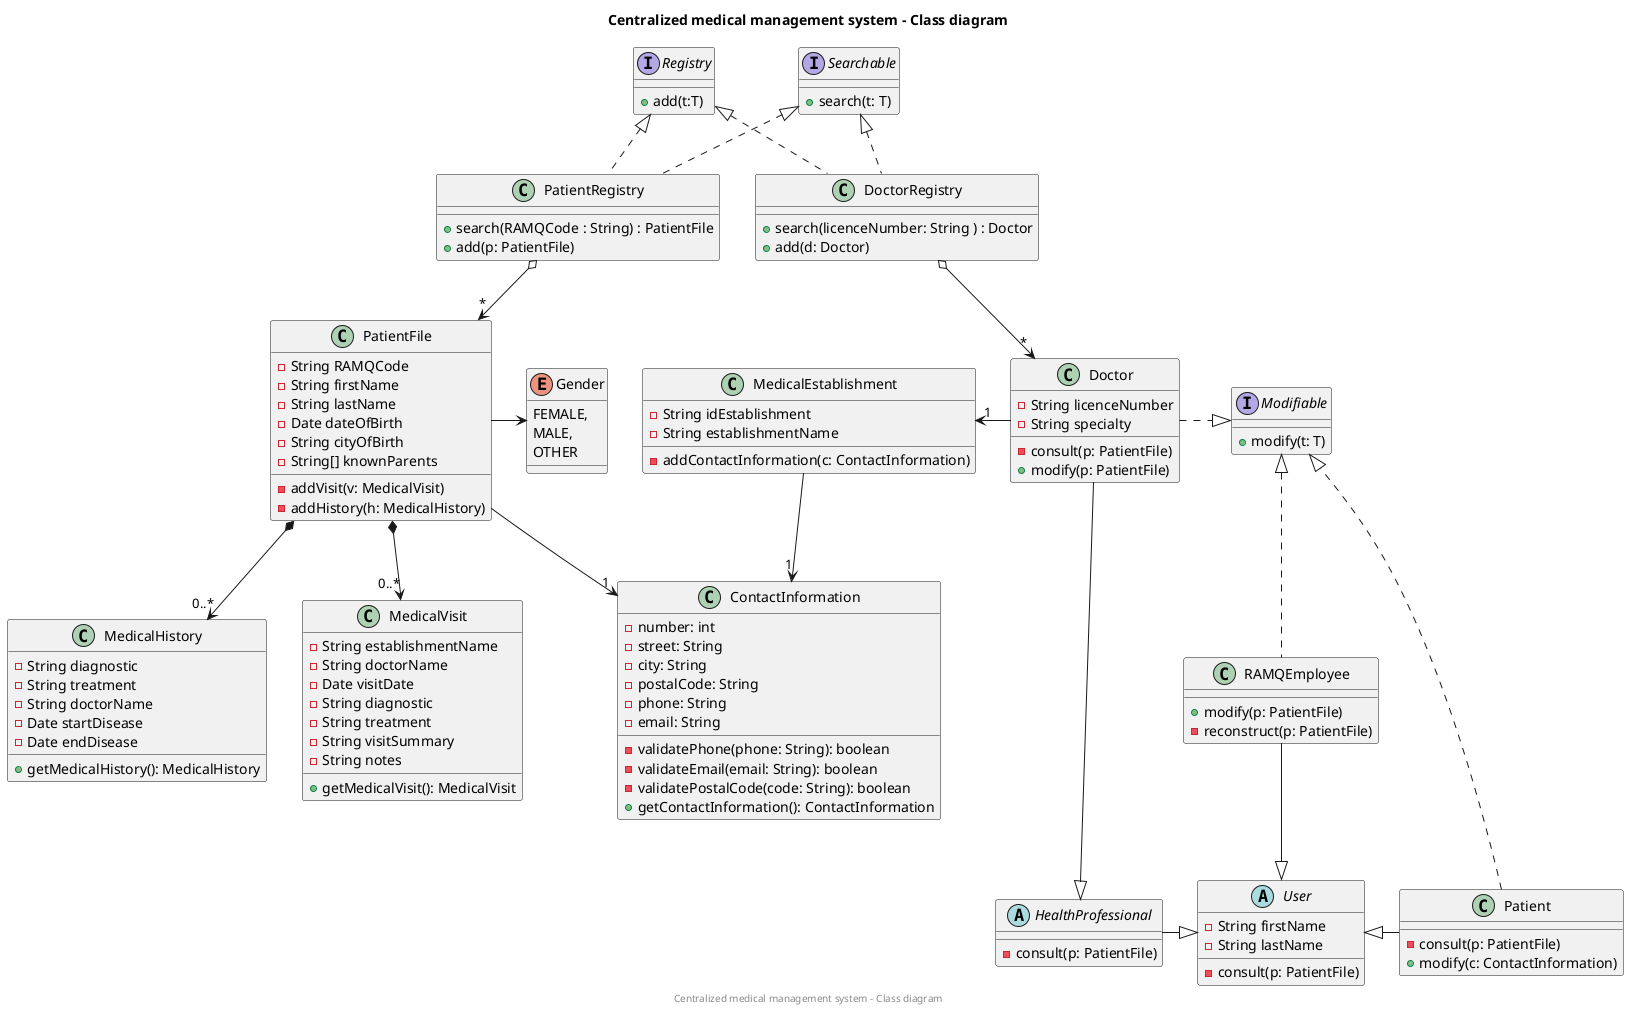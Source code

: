 @startuml
title Centralized medical management system - Class diagram
center footer Centralized medical management system - Class diagram

' TODO : Methods for each class.
' TODO : Add responsibilities? interfaces?
' TODO : clean up

class PatientRegistry {
+ search(RAMQCode : String) : PatientFile
+ add(p: PatientFile)
}
PatientRegistry o--> "*" PatientFile

interface Registry{
    +add(t:T)
}
Registry <|.. DoctorRegistry
Registry <|.. PatientRegistry


interface Searchable {
+ search(t: T)
}
Searchable <|.. DoctorRegistry
Searchable <|.. PatientRegistry

class DoctorRegistry {
+ search(licenceNumber: String ) : Doctor
+ add(d: Doctor)
}
DoctorRegistry o--> "*" Doctor

class PatientFile{
     -String RAMQCode
     - String firstName
     - String lastName
     -Date dateOfBirth
     -String cityOfBirth
     -String[] knownParents
'     -int InsuranceNumberCode
'    -PatientID patientID
'    -MedicalVisits[] medicalVisits
'    -MedicalHistory[] medicalHistory

    'PRIVATE METHODS
    - addVisit(v: MedicalVisit)
    - addHistory(h: MedicalHistory)
}

abstract class User{
- String firstName
- String lastName
'- String username
'- String password
- consult(p: PatientFile)
'- modify()
}

class RAMQEmployee {
+ modify(p: PatientFile)
- reconstruct(p: PatientFile)
}
RAMQEmployee --|> User

Patient ..|> Modifiable
Doctor .|> Modifiable
Modifiable <|.. RAMQEmployee

'class Patient{
'{method}
'}

'User <|-- Patient
'User ->"1" PatientFile : manages
'User -->"1" ContactInformation


abstract class HealthProfessional{
-consult(p: PatientFile)
'-modify()
}



Doctor --|> HealthProfessional
HealthProfessional -|> User

class MedicalEstablishment{

- String idEstablishment
- String establishmentName
- addContactInformation(c: ContactInformation)
}
MedicalEstablishment ->"1" ContactInformation
MedicalEstablishment "1" <- Doctor



class MedicalHistory{
    -String diagnostic
    -String treatment
    -String doctorName
    -Date startDisease
    -Date endDisease
'   -DatePair datePair
{method} + getMedicalHistory(): MedicalHistory
'    +getDoctorName(): String
}

class MedicalVisit{
    -String establishmentName
    -String doctorName
    -Date visitDate
    -String diagnostic
    -String treatment
    -String visitSummary
    -String notes
    +getMedicalVisit(): MedicalVisit
'    +getDoctorName(): String
'    +getEstablishmentName(): String
}

class Doctor{
    -String licenceNumber
    -String specialty
'    -String medicalEstablishment

    -consult(p: PatientFile)
    +modify(p: PatientFile)
}

class Patient {
'    -String lastName
'    -String firstName
'    -Date dateOfBirth
'    -String cityOfBirth
'    -String[] knownParents
    -consult(p: PatientFile)
'    +modify(p: PatientFile)
'    -consult(c: ContactInformation)
    +modify(c: ContactInformation)
}

class ContactInformation {
    - number: int
    - street: String
    - city: String
    - postalCode: String
    - phone: String
    - email: String
'    + modifyContactInfo()
    - validatePhone(phone: String): boolean
    - validateEmail(email: String): boolean
    - validatePostalCode(code: String): boolean
    + getContactInformation(): ContactInformation
}

'class Interface{
'}



interface Modifiable {
'    + Date date
    {method}+modify(t: T)

}
'PatientFile   .|> Modifiable

enum Gender{
    FEMALE,
    MALE,
    OTHER
}

'Interface -- Doctor
'Interface -- PatientFile


'Doctor -|> User

'PatientFile --> "\t\t\tconcerns\r1" Patient
PatientFile *--> "0..*" MedicalHistory
'MedicalHistory <-* "0..*" PatientFile
PatientFile *--> "0..*" MedicalVisit

User <|- Patient

'Patient -> Gender
PatientFile -> Gender

'Patient --> "1" ContactInformation
PatientFile --> "1" ContactInformation


@enduml
